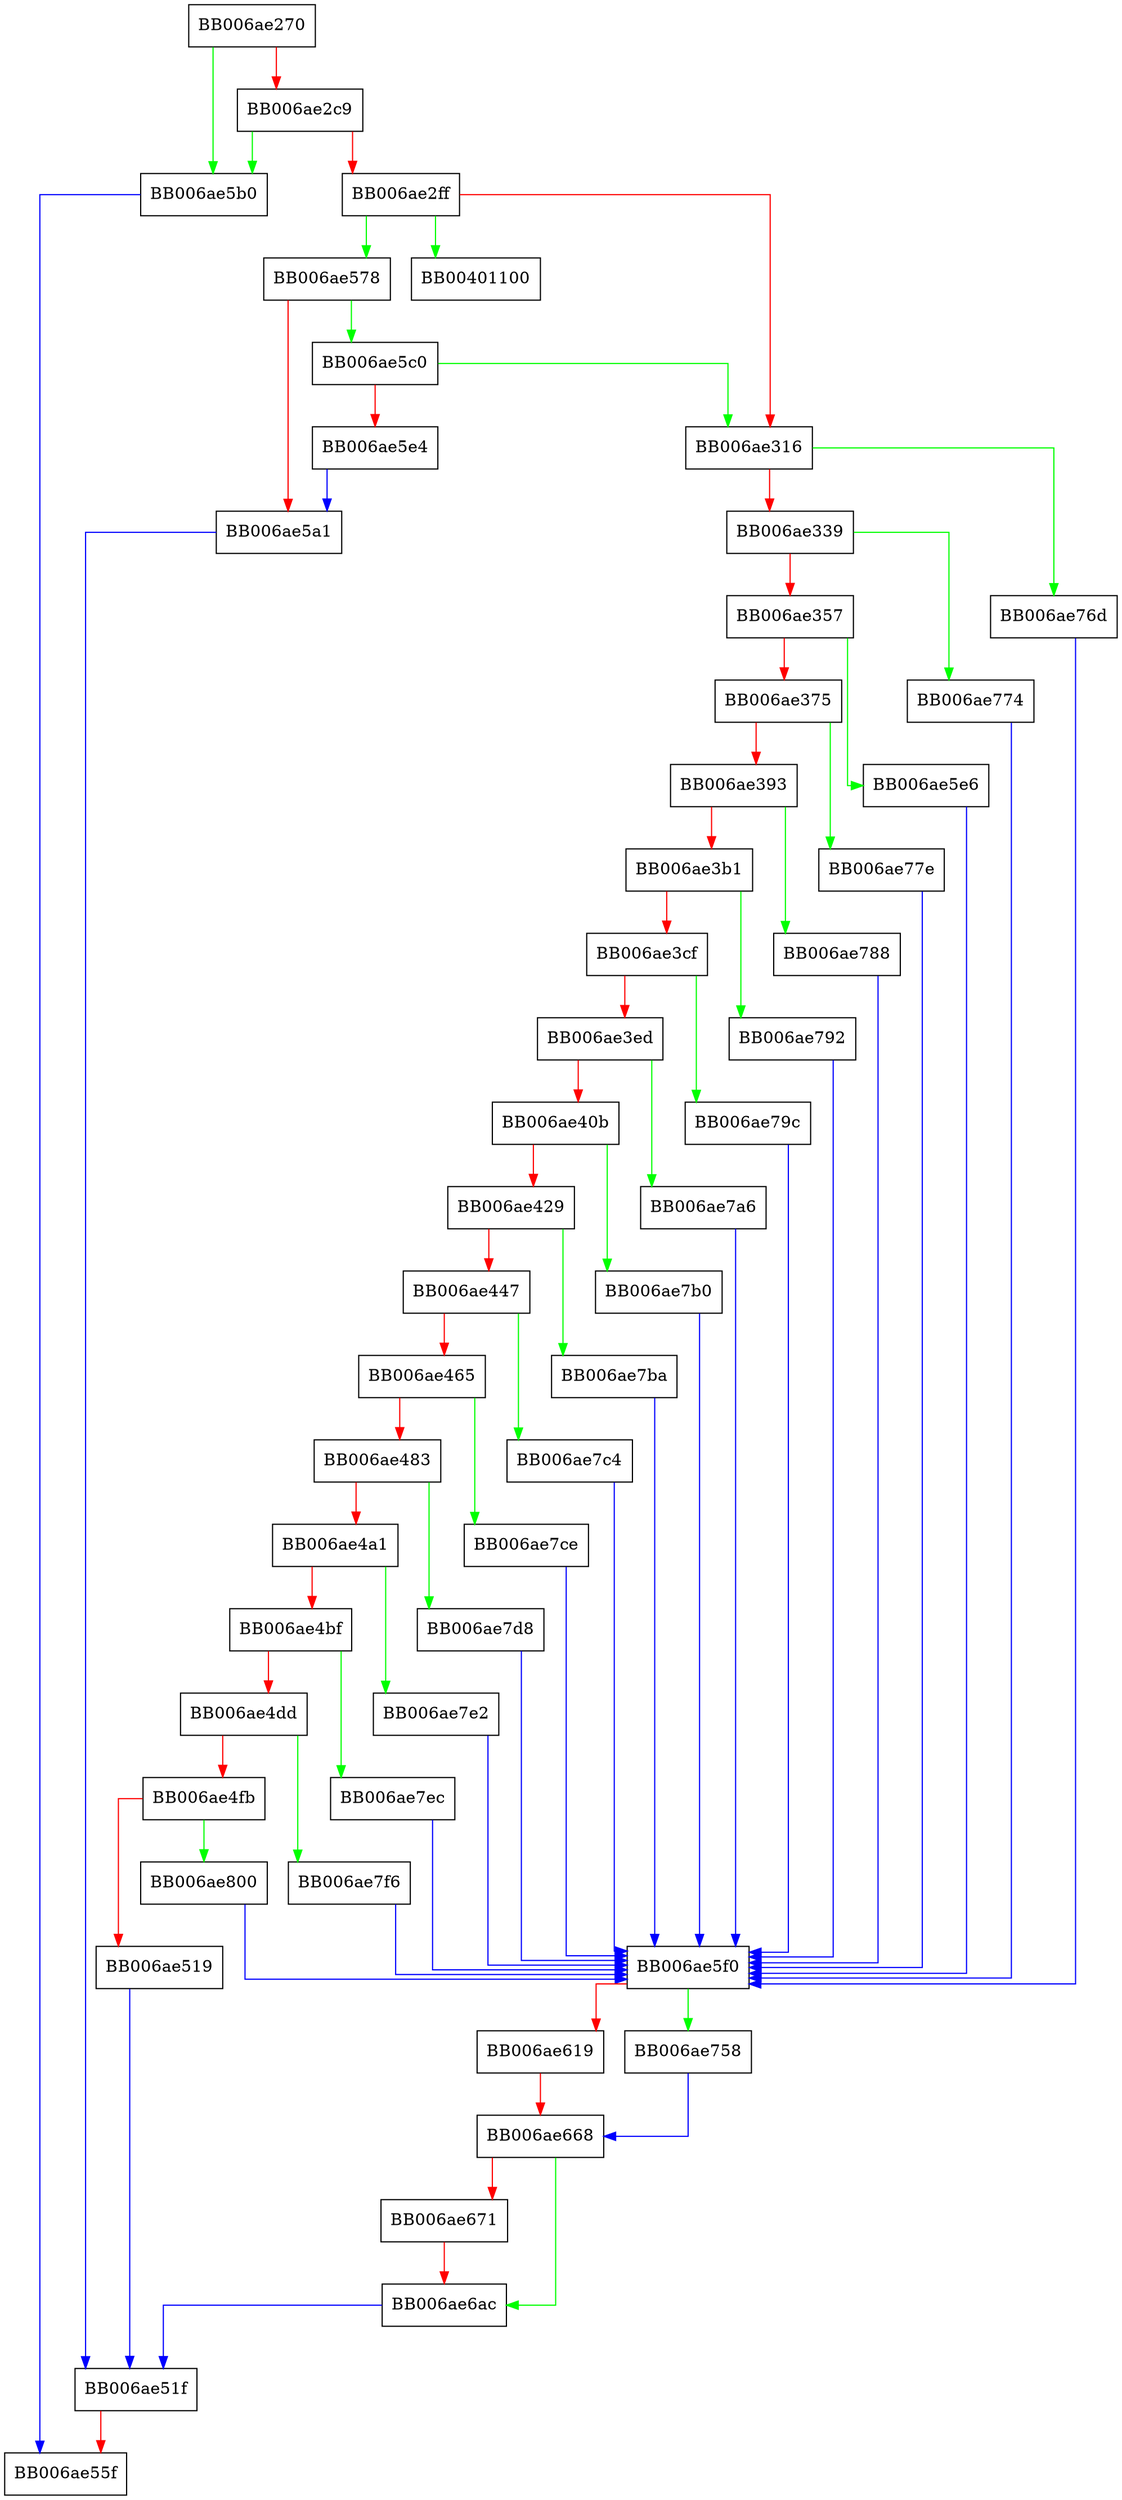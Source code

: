digraph pem2der_decode {
  node [shape="box"];
  graph [splines=ortho];
  BB006ae270 -> BB006ae5b0 [color="green"];
  BB006ae270 -> BB006ae2c9 [color="red"];
  BB006ae2c9 -> BB006ae5b0 [color="green"];
  BB006ae2c9 -> BB006ae2ff [color="red"];
  BB006ae2ff -> BB00401100 [color="green"];
  BB006ae2ff -> BB006ae578 [color="green"];
  BB006ae2ff -> BB006ae316 [color="red"];
  BB006ae316 -> BB006ae76d [color="green"];
  BB006ae316 -> BB006ae339 [color="red"];
  BB006ae339 -> BB006ae774 [color="green"];
  BB006ae339 -> BB006ae357 [color="red"];
  BB006ae357 -> BB006ae5e6 [color="green"];
  BB006ae357 -> BB006ae375 [color="red"];
  BB006ae375 -> BB006ae77e [color="green"];
  BB006ae375 -> BB006ae393 [color="red"];
  BB006ae393 -> BB006ae788 [color="green"];
  BB006ae393 -> BB006ae3b1 [color="red"];
  BB006ae3b1 -> BB006ae792 [color="green"];
  BB006ae3b1 -> BB006ae3cf [color="red"];
  BB006ae3cf -> BB006ae79c [color="green"];
  BB006ae3cf -> BB006ae3ed [color="red"];
  BB006ae3ed -> BB006ae7a6 [color="green"];
  BB006ae3ed -> BB006ae40b [color="red"];
  BB006ae40b -> BB006ae7b0 [color="green"];
  BB006ae40b -> BB006ae429 [color="red"];
  BB006ae429 -> BB006ae7ba [color="green"];
  BB006ae429 -> BB006ae447 [color="red"];
  BB006ae447 -> BB006ae7c4 [color="green"];
  BB006ae447 -> BB006ae465 [color="red"];
  BB006ae465 -> BB006ae7ce [color="green"];
  BB006ae465 -> BB006ae483 [color="red"];
  BB006ae483 -> BB006ae7d8 [color="green"];
  BB006ae483 -> BB006ae4a1 [color="red"];
  BB006ae4a1 -> BB006ae7e2 [color="green"];
  BB006ae4a1 -> BB006ae4bf [color="red"];
  BB006ae4bf -> BB006ae7ec [color="green"];
  BB006ae4bf -> BB006ae4dd [color="red"];
  BB006ae4dd -> BB006ae7f6 [color="green"];
  BB006ae4dd -> BB006ae4fb [color="red"];
  BB006ae4fb -> BB006ae800 [color="green"];
  BB006ae4fb -> BB006ae519 [color="red"];
  BB006ae519 -> BB006ae51f [color="blue"];
  BB006ae51f -> BB006ae55f [color="red"];
  BB006ae578 -> BB006ae5c0 [color="green"];
  BB006ae578 -> BB006ae5a1 [color="red"];
  BB006ae5a1 -> BB006ae51f [color="blue"];
  BB006ae5b0 -> BB006ae55f [color="blue"];
  BB006ae5c0 -> BB006ae316 [color="green"];
  BB006ae5c0 -> BB006ae5e4 [color="red"];
  BB006ae5e4 -> BB006ae5a1 [color="blue"];
  BB006ae5e6 -> BB006ae5f0 [color="blue"];
  BB006ae5f0 -> BB006ae758 [color="green"];
  BB006ae5f0 -> BB006ae619 [color="red"];
  BB006ae619 -> BB006ae668 [color="red"];
  BB006ae668 -> BB006ae6ac [color="green"];
  BB006ae668 -> BB006ae671 [color="red"];
  BB006ae671 -> BB006ae6ac [color="red"];
  BB006ae6ac -> BB006ae51f [color="blue"];
  BB006ae758 -> BB006ae668 [color="blue"];
  BB006ae76d -> BB006ae5f0 [color="blue"];
  BB006ae774 -> BB006ae5f0 [color="blue"];
  BB006ae77e -> BB006ae5f0 [color="blue"];
  BB006ae788 -> BB006ae5f0 [color="blue"];
  BB006ae792 -> BB006ae5f0 [color="blue"];
  BB006ae79c -> BB006ae5f0 [color="blue"];
  BB006ae7a6 -> BB006ae5f0 [color="blue"];
  BB006ae7b0 -> BB006ae5f0 [color="blue"];
  BB006ae7ba -> BB006ae5f0 [color="blue"];
  BB006ae7c4 -> BB006ae5f0 [color="blue"];
  BB006ae7ce -> BB006ae5f0 [color="blue"];
  BB006ae7d8 -> BB006ae5f0 [color="blue"];
  BB006ae7e2 -> BB006ae5f0 [color="blue"];
  BB006ae7ec -> BB006ae5f0 [color="blue"];
  BB006ae7f6 -> BB006ae5f0 [color="blue"];
  BB006ae800 -> BB006ae5f0 [color="blue"];
}